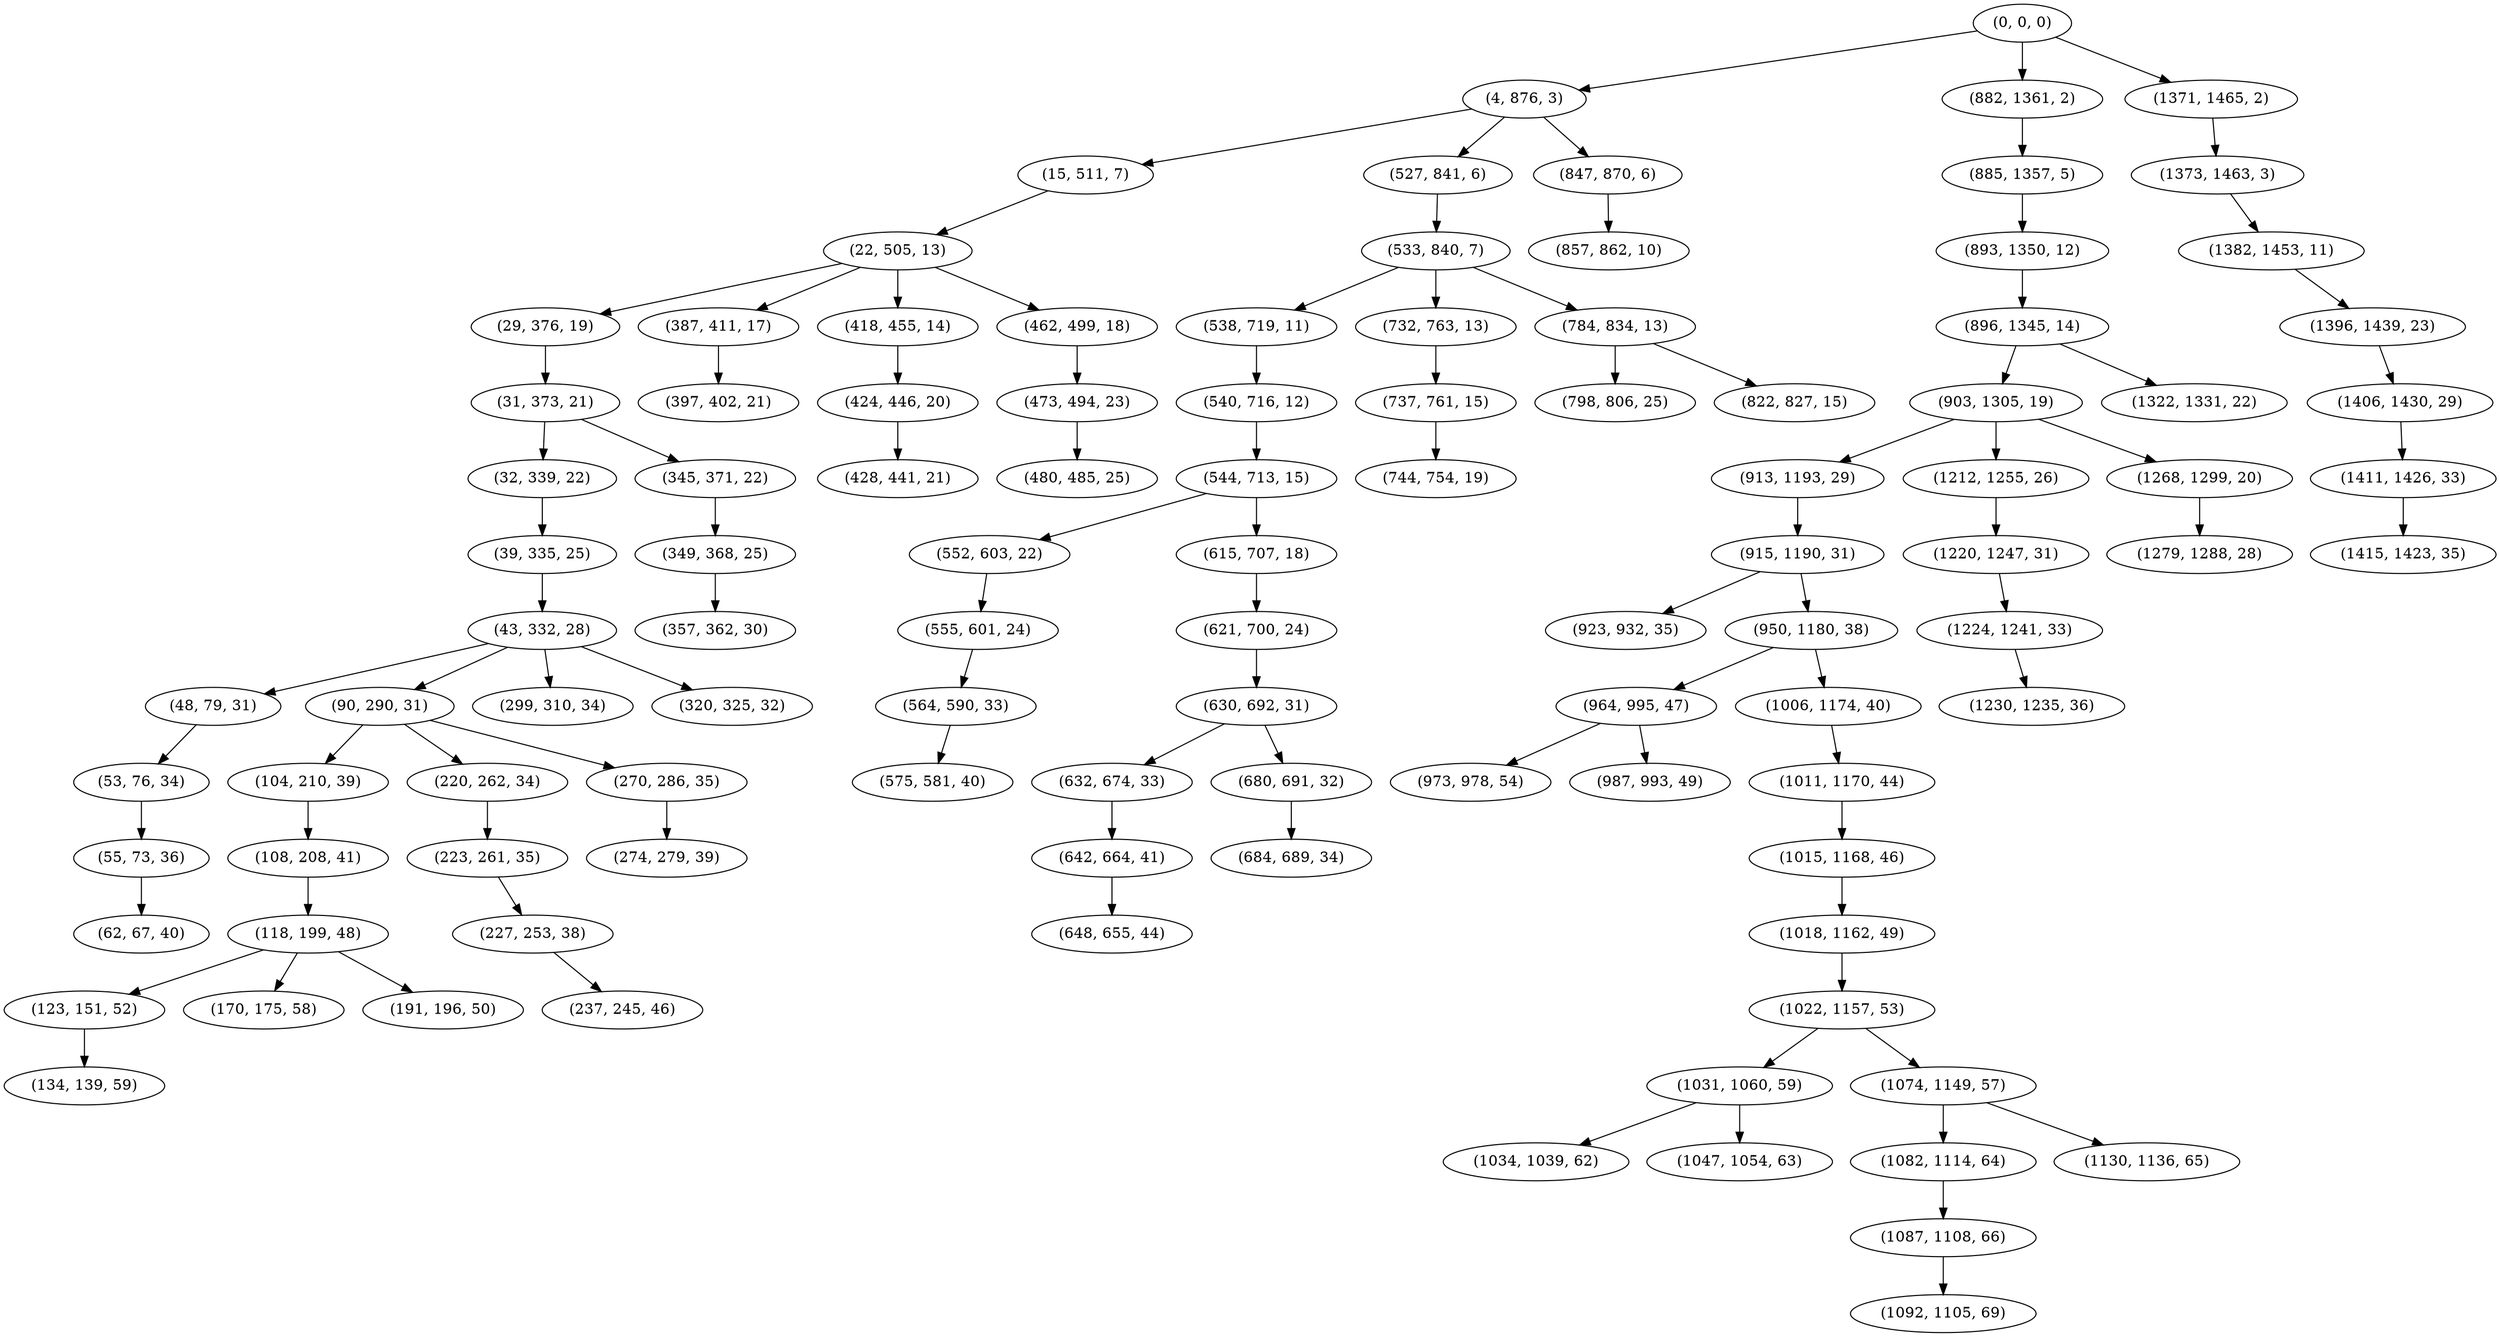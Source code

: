 digraph tree {
    "(0, 0, 0)";
    "(4, 876, 3)";
    "(15, 511, 7)";
    "(22, 505, 13)";
    "(29, 376, 19)";
    "(31, 373, 21)";
    "(32, 339, 22)";
    "(39, 335, 25)";
    "(43, 332, 28)";
    "(48, 79, 31)";
    "(53, 76, 34)";
    "(55, 73, 36)";
    "(62, 67, 40)";
    "(90, 290, 31)";
    "(104, 210, 39)";
    "(108, 208, 41)";
    "(118, 199, 48)";
    "(123, 151, 52)";
    "(134, 139, 59)";
    "(170, 175, 58)";
    "(191, 196, 50)";
    "(220, 262, 34)";
    "(223, 261, 35)";
    "(227, 253, 38)";
    "(237, 245, 46)";
    "(270, 286, 35)";
    "(274, 279, 39)";
    "(299, 310, 34)";
    "(320, 325, 32)";
    "(345, 371, 22)";
    "(349, 368, 25)";
    "(357, 362, 30)";
    "(387, 411, 17)";
    "(397, 402, 21)";
    "(418, 455, 14)";
    "(424, 446, 20)";
    "(428, 441, 21)";
    "(462, 499, 18)";
    "(473, 494, 23)";
    "(480, 485, 25)";
    "(527, 841, 6)";
    "(533, 840, 7)";
    "(538, 719, 11)";
    "(540, 716, 12)";
    "(544, 713, 15)";
    "(552, 603, 22)";
    "(555, 601, 24)";
    "(564, 590, 33)";
    "(575, 581, 40)";
    "(615, 707, 18)";
    "(621, 700, 24)";
    "(630, 692, 31)";
    "(632, 674, 33)";
    "(642, 664, 41)";
    "(648, 655, 44)";
    "(680, 691, 32)";
    "(684, 689, 34)";
    "(732, 763, 13)";
    "(737, 761, 15)";
    "(744, 754, 19)";
    "(784, 834, 13)";
    "(798, 806, 25)";
    "(822, 827, 15)";
    "(847, 870, 6)";
    "(857, 862, 10)";
    "(882, 1361, 2)";
    "(885, 1357, 5)";
    "(893, 1350, 12)";
    "(896, 1345, 14)";
    "(903, 1305, 19)";
    "(913, 1193, 29)";
    "(915, 1190, 31)";
    "(923, 932, 35)";
    "(950, 1180, 38)";
    "(964, 995, 47)";
    "(973, 978, 54)";
    "(987, 993, 49)";
    "(1006, 1174, 40)";
    "(1011, 1170, 44)";
    "(1015, 1168, 46)";
    "(1018, 1162, 49)";
    "(1022, 1157, 53)";
    "(1031, 1060, 59)";
    "(1034, 1039, 62)";
    "(1047, 1054, 63)";
    "(1074, 1149, 57)";
    "(1082, 1114, 64)";
    "(1087, 1108, 66)";
    "(1092, 1105, 69)";
    "(1130, 1136, 65)";
    "(1212, 1255, 26)";
    "(1220, 1247, 31)";
    "(1224, 1241, 33)";
    "(1230, 1235, 36)";
    "(1268, 1299, 20)";
    "(1279, 1288, 28)";
    "(1322, 1331, 22)";
    "(1371, 1465, 2)";
    "(1373, 1463, 3)";
    "(1382, 1453, 11)";
    "(1396, 1439, 23)";
    "(1406, 1430, 29)";
    "(1411, 1426, 33)";
    "(1415, 1423, 35)";
    "(0, 0, 0)" -> "(4, 876, 3)";
    "(0, 0, 0)" -> "(882, 1361, 2)";
    "(0, 0, 0)" -> "(1371, 1465, 2)";
    "(4, 876, 3)" -> "(15, 511, 7)";
    "(4, 876, 3)" -> "(527, 841, 6)";
    "(4, 876, 3)" -> "(847, 870, 6)";
    "(15, 511, 7)" -> "(22, 505, 13)";
    "(22, 505, 13)" -> "(29, 376, 19)";
    "(22, 505, 13)" -> "(387, 411, 17)";
    "(22, 505, 13)" -> "(418, 455, 14)";
    "(22, 505, 13)" -> "(462, 499, 18)";
    "(29, 376, 19)" -> "(31, 373, 21)";
    "(31, 373, 21)" -> "(32, 339, 22)";
    "(31, 373, 21)" -> "(345, 371, 22)";
    "(32, 339, 22)" -> "(39, 335, 25)";
    "(39, 335, 25)" -> "(43, 332, 28)";
    "(43, 332, 28)" -> "(48, 79, 31)";
    "(43, 332, 28)" -> "(90, 290, 31)";
    "(43, 332, 28)" -> "(299, 310, 34)";
    "(43, 332, 28)" -> "(320, 325, 32)";
    "(48, 79, 31)" -> "(53, 76, 34)";
    "(53, 76, 34)" -> "(55, 73, 36)";
    "(55, 73, 36)" -> "(62, 67, 40)";
    "(90, 290, 31)" -> "(104, 210, 39)";
    "(90, 290, 31)" -> "(220, 262, 34)";
    "(90, 290, 31)" -> "(270, 286, 35)";
    "(104, 210, 39)" -> "(108, 208, 41)";
    "(108, 208, 41)" -> "(118, 199, 48)";
    "(118, 199, 48)" -> "(123, 151, 52)";
    "(118, 199, 48)" -> "(170, 175, 58)";
    "(118, 199, 48)" -> "(191, 196, 50)";
    "(123, 151, 52)" -> "(134, 139, 59)";
    "(220, 262, 34)" -> "(223, 261, 35)";
    "(223, 261, 35)" -> "(227, 253, 38)";
    "(227, 253, 38)" -> "(237, 245, 46)";
    "(270, 286, 35)" -> "(274, 279, 39)";
    "(345, 371, 22)" -> "(349, 368, 25)";
    "(349, 368, 25)" -> "(357, 362, 30)";
    "(387, 411, 17)" -> "(397, 402, 21)";
    "(418, 455, 14)" -> "(424, 446, 20)";
    "(424, 446, 20)" -> "(428, 441, 21)";
    "(462, 499, 18)" -> "(473, 494, 23)";
    "(473, 494, 23)" -> "(480, 485, 25)";
    "(527, 841, 6)" -> "(533, 840, 7)";
    "(533, 840, 7)" -> "(538, 719, 11)";
    "(533, 840, 7)" -> "(732, 763, 13)";
    "(533, 840, 7)" -> "(784, 834, 13)";
    "(538, 719, 11)" -> "(540, 716, 12)";
    "(540, 716, 12)" -> "(544, 713, 15)";
    "(544, 713, 15)" -> "(552, 603, 22)";
    "(544, 713, 15)" -> "(615, 707, 18)";
    "(552, 603, 22)" -> "(555, 601, 24)";
    "(555, 601, 24)" -> "(564, 590, 33)";
    "(564, 590, 33)" -> "(575, 581, 40)";
    "(615, 707, 18)" -> "(621, 700, 24)";
    "(621, 700, 24)" -> "(630, 692, 31)";
    "(630, 692, 31)" -> "(632, 674, 33)";
    "(630, 692, 31)" -> "(680, 691, 32)";
    "(632, 674, 33)" -> "(642, 664, 41)";
    "(642, 664, 41)" -> "(648, 655, 44)";
    "(680, 691, 32)" -> "(684, 689, 34)";
    "(732, 763, 13)" -> "(737, 761, 15)";
    "(737, 761, 15)" -> "(744, 754, 19)";
    "(784, 834, 13)" -> "(798, 806, 25)";
    "(784, 834, 13)" -> "(822, 827, 15)";
    "(847, 870, 6)" -> "(857, 862, 10)";
    "(882, 1361, 2)" -> "(885, 1357, 5)";
    "(885, 1357, 5)" -> "(893, 1350, 12)";
    "(893, 1350, 12)" -> "(896, 1345, 14)";
    "(896, 1345, 14)" -> "(903, 1305, 19)";
    "(896, 1345, 14)" -> "(1322, 1331, 22)";
    "(903, 1305, 19)" -> "(913, 1193, 29)";
    "(903, 1305, 19)" -> "(1212, 1255, 26)";
    "(903, 1305, 19)" -> "(1268, 1299, 20)";
    "(913, 1193, 29)" -> "(915, 1190, 31)";
    "(915, 1190, 31)" -> "(923, 932, 35)";
    "(915, 1190, 31)" -> "(950, 1180, 38)";
    "(950, 1180, 38)" -> "(964, 995, 47)";
    "(950, 1180, 38)" -> "(1006, 1174, 40)";
    "(964, 995, 47)" -> "(973, 978, 54)";
    "(964, 995, 47)" -> "(987, 993, 49)";
    "(1006, 1174, 40)" -> "(1011, 1170, 44)";
    "(1011, 1170, 44)" -> "(1015, 1168, 46)";
    "(1015, 1168, 46)" -> "(1018, 1162, 49)";
    "(1018, 1162, 49)" -> "(1022, 1157, 53)";
    "(1022, 1157, 53)" -> "(1031, 1060, 59)";
    "(1022, 1157, 53)" -> "(1074, 1149, 57)";
    "(1031, 1060, 59)" -> "(1034, 1039, 62)";
    "(1031, 1060, 59)" -> "(1047, 1054, 63)";
    "(1074, 1149, 57)" -> "(1082, 1114, 64)";
    "(1074, 1149, 57)" -> "(1130, 1136, 65)";
    "(1082, 1114, 64)" -> "(1087, 1108, 66)";
    "(1087, 1108, 66)" -> "(1092, 1105, 69)";
    "(1212, 1255, 26)" -> "(1220, 1247, 31)";
    "(1220, 1247, 31)" -> "(1224, 1241, 33)";
    "(1224, 1241, 33)" -> "(1230, 1235, 36)";
    "(1268, 1299, 20)" -> "(1279, 1288, 28)";
    "(1371, 1465, 2)" -> "(1373, 1463, 3)";
    "(1373, 1463, 3)" -> "(1382, 1453, 11)";
    "(1382, 1453, 11)" -> "(1396, 1439, 23)";
    "(1396, 1439, 23)" -> "(1406, 1430, 29)";
    "(1406, 1430, 29)" -> "(1411, 1426, 33)";
    "(1411, 1426, 33)" -> "(1415, 1423, 35)";
}
